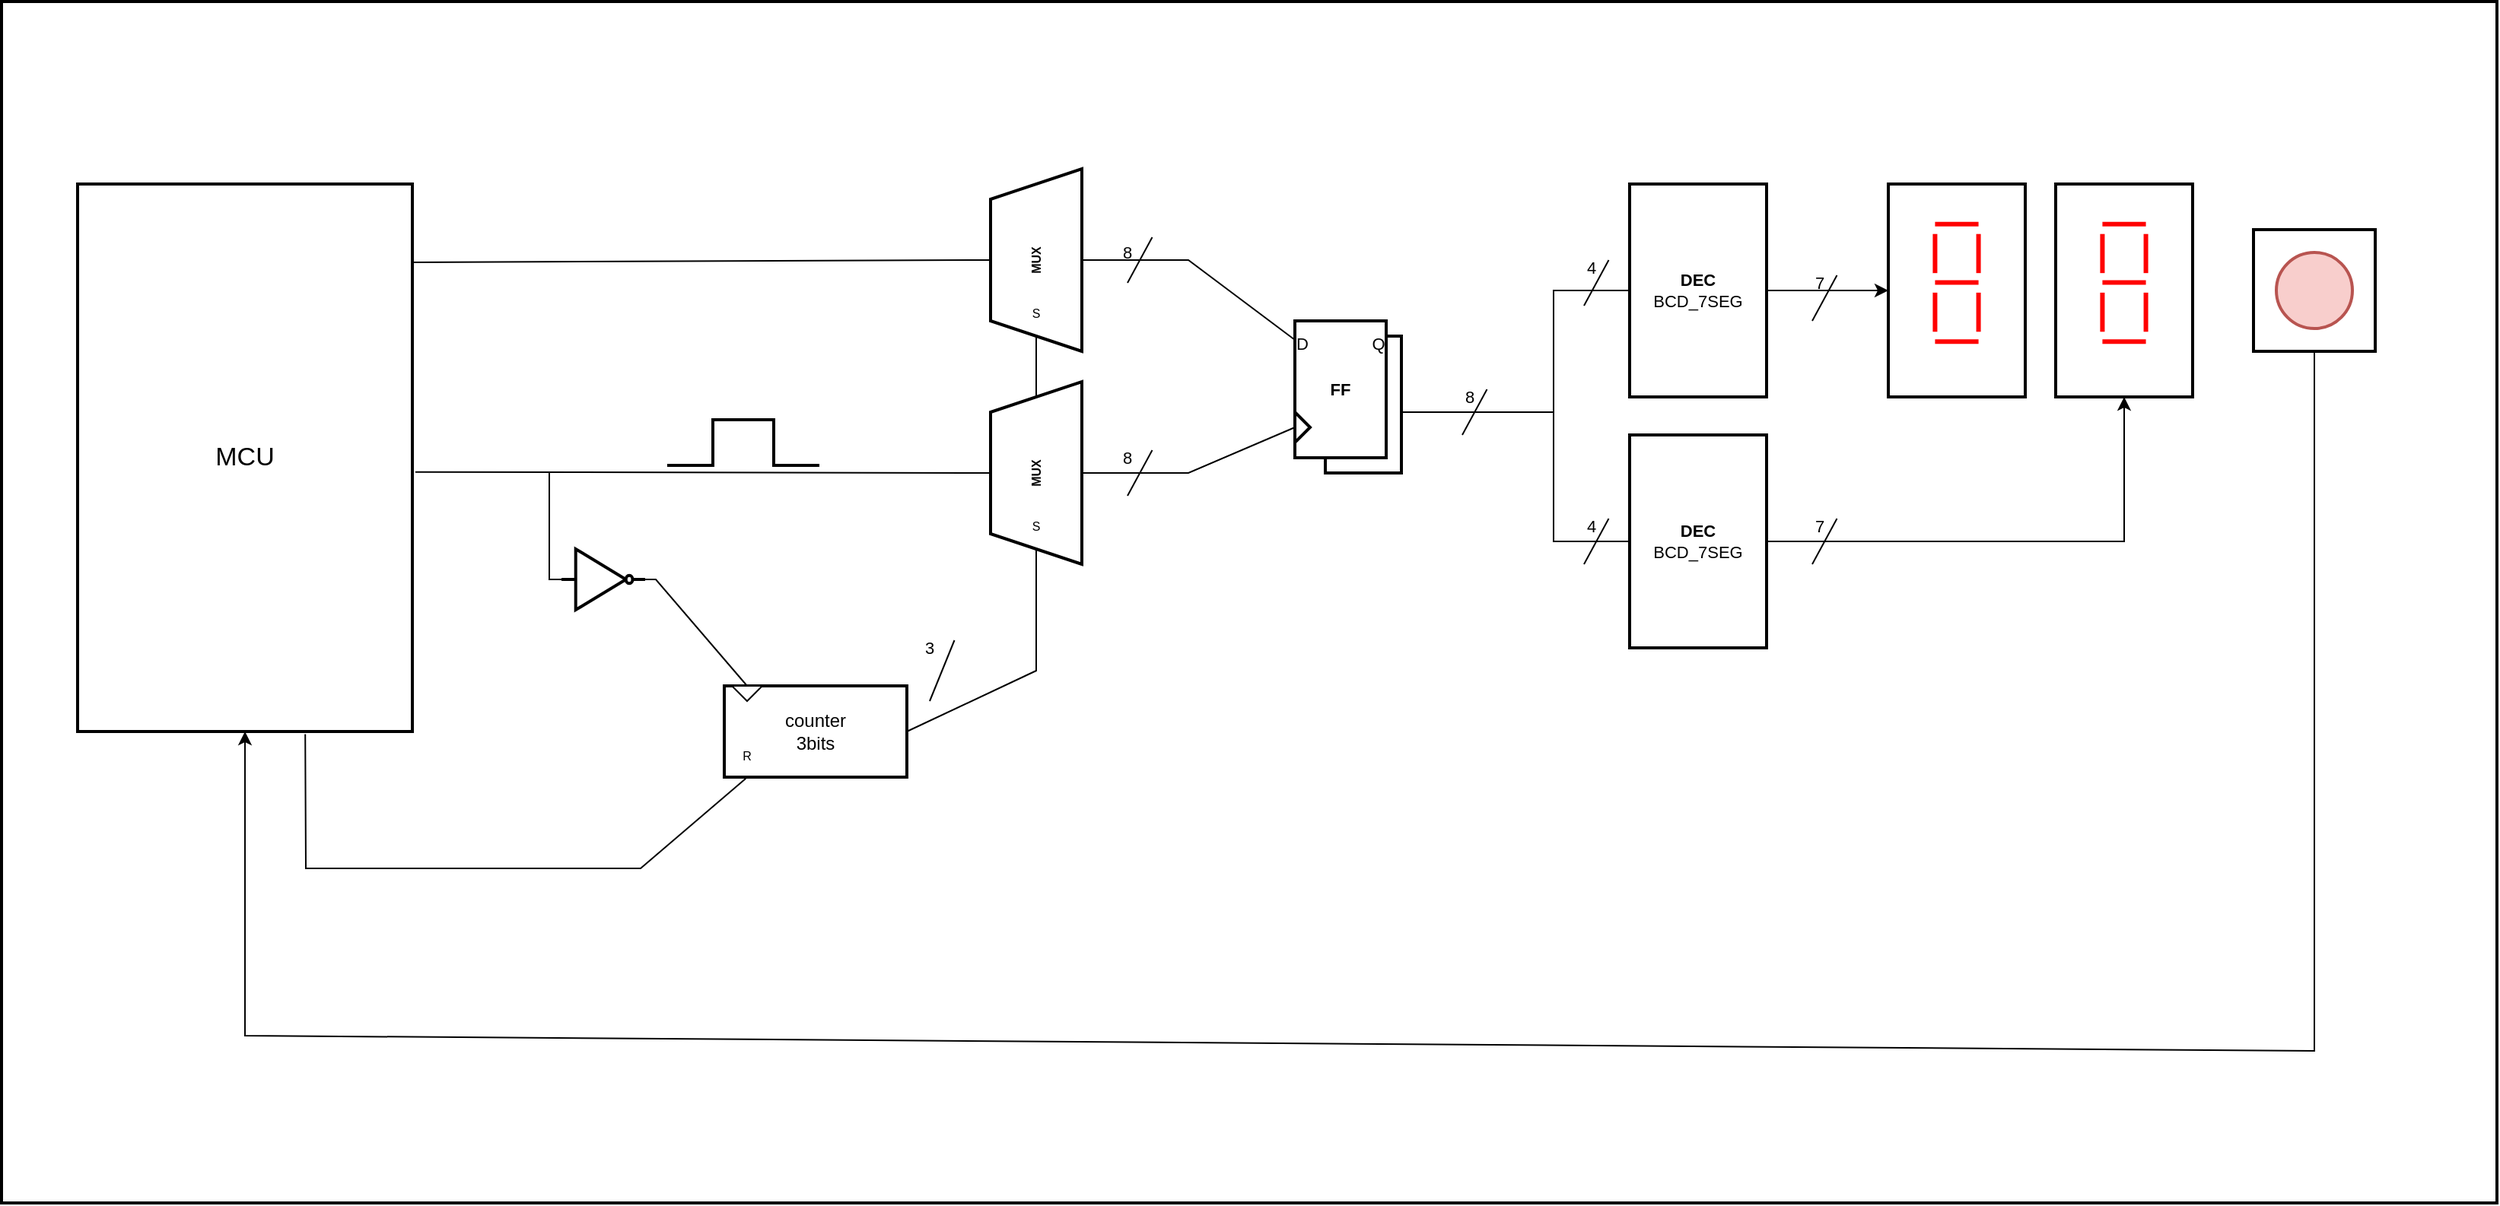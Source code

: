 <mxfile version="18.0.6" type="device"><diagram id="hAZj1dEHh-MPPEKbEgYe" name="FUNCIONAL_Y_CONEXION"><mxGraphModel dx="1827" dy="1413" grid="1" gridSize="10" guides="1" tooltips="1" connect="1" arrows="1" fold="1" page="1" pageScale="1" pageWidth="850" pageHeight="1100" math="0" shadow="0"><root><mxCell id="0"/><mxCell id="1" parent="0"/><mxCell id="VprOt9ZYResvDbmDzYCM-124" value="" style="rounded=0;whiteSpace=wrap;html=1;fontSize=11;strokeWidth=2;" vertex="1" parent="1"><mxGeometry x="30" width="1640" height="790" as="geometry"/></mxCell><mxCell id="VprOt9ZYResvDbmDzYCM-1" value="&lt;font style=&quot;font-size: 17px;&quot;&gt;MCU&lt;/font&gt;" style="rounded=0;whiteSpace=wrap;html=1;strokeWidth=2;" vertex="1" parent="1"><mxGeometry x="80" y="120" width="220" height="360" as="geometry"/></mxCell><mxCell id="VprOt9ZYResvDbmDzYCM-5" value="" style="group;strokeWidth=1;" vertex="1" connectable="0" parent="1"><mxGeometry x="490" y="450" width="135" height="70" as="geometry"/></mxCell><mxCell id="VprOt9ZYResvDbmDzYCM-2" value="counter&lt;br&gt;3bits" style="rounded=0;whiteSpace=wrap;html=1;strokeWidth=2;" vertex="1" parent="VprOt9ZYResvDbmDzYCM-5"><mxGeometry x="15" width="120" height="60" as="geometry"/></mxCell><mxCell id="VprOt9ZYResvDbmDzYCM-3" value="" style="triangle;whiteSpace=wrap;html=1;rotation=90;" vertex="1" parent="VprOt9ZYResvDbmDzYCM-5"><mxGeometry x="25" y="-5" width="10" height="20" as="geometry"/></mxCell><mxCell id="VprOt9ZYResvDbmDzYCM-4" value="&lt;font style=&quot;font-size: 8px;&quot;&gt;R&lt;/font&gt;" style="text;html=1;strokeColor=none;fillColor=none;align=center;verticalAlign=middle;whiteSpace=wrap;rounded=0;" vertex="1" parent="VprOt9ZYResvDbmDzYCM-5"><mxGeometry x="25" y="40" width="10" height="10" as="geometry"/></mxCell><mxCell id="VprOt9ZYResvDbmDzYCM-8" value="" style="verticalLabelPosition=bottom;shadow=0;dashed=0;align=center;html=1;verticalAlign=top;shape=mxgraph.electrical.logic_gates.inverter_2;fontSize=8;strokeWidth=2;rotation=0;" vertex="1" parent="1"><mxGeometry x="398" y="360" width="55" height="40" as="geometry"/></mxCell><mxCell id="VprOt9ZYResvDbmDzYCM-9" value="" style="endArrow=none;html=1;rounded=0;fontSize=8;entryX=0.953;entryY=0.499;entryDx=0;entryDy=0;entryPerimeter=0;exitX=0;exitY=0.5;exitDx=0;exitDy=0;" edge="1" parent="1" source="VprOt9ZYResvDbmDzYCM-3" target="VprOt9ZYResvDbmDzYCM-8"><mxGeometry width="50" height="50" relative="1" as="geometry"><mxPoint x="400" y="420" as="sourcePoint"/><mxPoint x="450" y="370" as="targetPoint"/><Array as="points"><mxPoint x="460" y="380"/></Array></mxGeometry></mxCell><mxCell id="VprOt9ZYResvDbmDzYCM-19" value="" style="group;rotation=-180;textDirection=ltr;" vertex="1" connectable="0" parent="1"><mxGeometry x="680" y="110" width="60" height="120" as="geometry"/></mxCell><mxCell id="VprOt9ZYResvDbmDzYCM-20" value="&lt;b&gt;MUX&lt;/b&gt;" style="shape=trapezoid;perimeter=trapezoidPerimeter;whiteSpace=wrap;html=1;fixedSize=1;fontSize=8;strokeWidth=2;rotation=-90;" vertex="1" parent="VprOt9ZYResvDbmDzYCM-19"><mxGeometry x="-30" y="30" width="120" height="60" as="geometry"/></mxCell><mxCell id="VprOt9ZYResvDbmDzYCM-21" value="S" style="text;html=1;strokeColor=none;fillColor=none;align=center;verticalAlign=middle;whiteSpace=wrap;rounded=0;fontSize=8;" vertex="1" parent="VprOt9ZYResvDbmDzYCM-19"><mxGeometry x="25" y="90" width="10" height="10" as="geometry"/></mxCell><mxCell id="VprOt9ZYResvDbmDzYCM-29" value="" style="group" vertex="1" connectable="0" parent="1"><mxGeometry x="880" y="210" width="70" height="100" as="geometry"/></mxCell><mxCell id="VprOt9ZYResvDbmDzYCM-23" value="" style="rounded=0;whiteSpace=wrap;html=1;fontSize=8;strokeWidth=2;" vertex="1" parent="VprOt9ZYResvDbmDzYCM-29"><mxGeometry x="20" y="10" width="50" height="90" as="geometry"/></mxCell><mxCell id="VprOt9ZYResvDbmDzYCM-24" value="" style="rounded=0;whiteSpace=wrap;html=1;fontSize=8;strokeWidth=2;" vertex="1" parent="VprOt9ZYResvDbmDzYCM-29"><mxGeometry width="60" height="90" as="geometry"/></mxCell><mxCell id="VprOt9ZYResvDbmDzYCM-25" value="" style="triangle;whiteSpace=wrap;html=1;fontSize=8;strokeWidth=2;" vertex="1" parent="VprOt9ZYResvDbmDzYCM-29"><mxGeometry y="60" width="10" height="20" as="geometry"/></mxCell><mxCell id="VprOt9ZYResvDbmDzYCM-26" value="&lt;font style=&quot;font-size: 11px;&quot;&gt;D&lt;/font&gt;" style="text;html=1;strokeColor=none;fillColor=none;align=center;verticalAlign=middle;whiteSpace=wrap;rounded=0;fontSize=8;" vertex="1" parent="VprOt9ZYResvDbmDzYCM-29"><mxGeometry y="10" width="10" height="10" as="geometry"/></mxCell><mxCell id="VprOt9ZYResvDbmDzYCM-27" value="&lt;font style=&quot;font-size: 11px;&quot;&gt;Q&lt;/font&gt;" style="text;html=1;strokeColor=none;fillColor=none;align=center;verticalAlign=middle;whiteSpace=wrap;rounded=0;fontSize=8;" vertex="1" parent="VprOt9ZYResvDbmDzYCM-29"><mxGeometry x="50" y="10" width="10" height="10" as="geometry"/></mxCell><mxCell id="VprOt9ZYResvDbmDzYCM-28" value="&lt;b&gt;FF&lt;br&gt;&lt;/b&gt;" style="text;html=1;strokeColor=none;fillColor=none;align=center;verticalAlign=middle;whiteSpace=wrap;rounded=0;fontSize=11;" vertex="1" parent="VprOt9ZYResvDbmDzYCM-29"><mxGeometry y="30" width="60" height="30" as="geometry"/></mxCell><mxCell id="VprOt9ZYResvDbmDzYCM-37" value="" style="endArrow=none;html=1;rounded=0;fontSize=11;entryX=1;entryY=0.5;entryDx=0;entryDy=0;exitX=0;exitY=0.5;exitDx=0;exitDy=0;" edge="1" parent="1" source="VprOt9ZYResvDbmDzYCM-20" target="VprOt9ZYResvDbmDzYCM-2"><mxGeometry width="50" height="50" relative="1" as="geometry"><mxPoint x="840" y="180" as="sourcePoint"/><mxPoint x="890" y="130" as="targetPoint"/><Array as="points"><mxPoint x="710" y="430"/><mxPoint x="710" y="440"/></Array></mxGeometry></mxCell><mxCell id="VprOt9ZYResvDbmDzYCM-14" value="" style="group;rotation=-180;textDirection=ltr;" vertex="1" connectable="0" parent="1"><mxGeometry x="680" y="250" width="60" height="120" as="geometry"/></mxCell><mxCell id="VprOt9ZYResvDbmDzYCM-10" value="&lt;b&gt;MUX&lt;/b&gt;" style="shape=trapezoid;perimeter=trapezoidPerimeter;whiteSpace=wrap;html=1;fixedSize=1;fontSize=8;strokeWidth=2;rotation=-90;" vertex="1" parent="VprOt9ZYResvDbmDzYCM-14"><mxGeometry x="-30" y="30" width="120" height="60" as="geometry"/></mxCell><mxCell id="VprOt9ZYResvDbmDzYCM-18" value="S" style="text;html=1;strokeColor=none;fillColor=none;align=center;verticalAlign=middle;whiteSpace=wrap;rounded=0;fontSize=8;" vertex="1" parent="VprOt9ZYResvDbmDzYCM-14"><mxGeometry x="25" y="90" width="10" height="10" as="geometry"/></mxCell><mxCell id="VprOt9ZYResvDbmDzYCM-39" value="" style="endArrow=none;html=1;rounded=0;fontSize=11;exitX=0.5;exitY=1;exitDx=0;exitDy=0;entryX=0;entryY=0.25;entryDx=0;entryDy=0;" edge="1" parent="1" source="VprOt9ZYResvDbmDzYCM-20" target="VprOt9ZYResvDbmDzYCM-26"><mxGeometry width="50" height="50" relative="1" as="geometry"><mxPoint x="840" y="360" as="sourcePoint"/><mxPoint x="890" y="310" as="targetPoint"/><Array as="points"><mxPoint x="810" y="170"/></Array></mxGeometry></mxCell><mxCell id="VprOt9ZYResvDbmDzYCM-40" value="" style="endArrow=none;html=1;rounded=0;fontSize=11;exitX=0.5;exitY=1;exitDx=0;exitDy=0;entryX=0;entryY=0.5;entryDx=0;entryDy=0;" edge="1" parent="1" source="VprOt9ZYResvDbmDzYCM-10" target="VprOt9ZYResvDbmDzYCM-25"><mxGeometry width="50" height="50" relative="1" as="geometry"><mxPoint x="840" y="360" as="sourcePoint"/><mxPoint x="890" y="310" as="targetPoint"/><Array as="points"><mxPoint x="810" y="310"/></Array></mxGeometry></mxCell><mxCell id="VprOt9ZYResvDbmDzYCM-41" value="" style="endArrow=none;html=1;rounded=0;fontSize=11;entryX=0;entryY=0.5;entryDx=0;entryDy=0;entryPerimeter=0;" edge="1" parent="1" target="VprOt9ZYResvDbmDzYCM-8"><mxGeometry width="50" height="50" relative="1" as="geometry"><mxPoint x="390" y="310" as="sourcePoint"/><mxPoint x="450" y="310" as="targetPoint"/><Array as="points"><mxPoint x="390" y="380"/></Array></mxGeometry></mxCell><mxCell id="VprOt9ZYResvDbmDzYCM-42" value="" style="endArrow=none;html=1;rounded=0;fontSize=11;entryX=0.5;entryY=0;entryDx=0;entryDy=0;exitX=1.009;exitY=0.526;exitDx=0;exitDy=0;exitPerimeter=0;" edge="1" parent="1" source="VprOt9ZYResvDbmDzYCM-1" target="VprOt9ZYResvDbmDzYCM-10"><mxGeometry width="50" height="50" relative="1" as="geometry"><mxPoint x="400" y="360" as="sourcePoint"/><mxPoint x="450" y="310" as="targetPoint"/></mxGeometry></mxCell><mxCell id="VprOt9ZYResvDbmDzYCM-43" value="" style="endArrow=none;html=1;rounded=0;fontSize=11;entryX=0.5;entryY=0;entryDx=0;entryDy=0;exitX=0.999;exitY=0.143;exitDx=0;exitDy=0;exitPerimeter=0;" edge="1" parent="1" source="VprOt9ZYResvDbmDzYCM-1" target="VprOt9ZYResvDbmDzYCM-20"><mxGeometry width="50" height="50" relative="1" as="geometry"><mxPoint x="400" y="360" as="sourcePoint"/><mxPoint x="450" y="310" as="targetPoint"/></mxGeometry></mxCell><mxCell id="VprOt9ZYResvDbmDzYCM-45" value="" style="endArrow=none;html=1;rounded=0;fontSize=11;entryX=0.118;entryY=1.014;entryDx=0;entryDy=0;entryPerimeter=0;exitX=0.68;exitY=1.005;exitDx=0;exitDy=0;exitPerimeter=0;" edge="1" parent="1" source="VprOt9ZYResvDbmDzYCM-1" target="VprOt9ZYResvDbmDzYCM-2"><mxGeometry width="50" height="50" relative="1" as="geometry"><mxPoint x="395" y="560" as="sourcePoint"/><mxPoint x="445" y="510" as="targetPoint"/><Array as="points"><mxPoint x="230" y="570"/><mxPoint x="450" y="570"/></Array></mxGeometry></mxCell><mxCell id="VprOt9ZYResvDbmDzYCM-49" value="" style="group" vertex="1" connectable="0" parent="1"><mxGeometry x="1510" y="150" width="80" height="80" as="geometry"/></mxCell><mxCell id="VprOt9ZYResvDbmDzYCM-46" value="" style="whiteSpace=wrap;html=1;aspect=fixed;fontSize=11;strokeWidth=2;" vertex="1" parent="VprOt9ZYResvDbmDzYCM-49"><mxGeometry width="80" height="80" as="geometry"/></mxCell><mxCell id="VprOt9ZYResvDbmDzYCM-47" value="" style="ellipse;whiteSpace=wrap;html=1;aspect=fixed;fontSize=11;strokeWidth=2;fillColor=#f8cecc;strokeColor=#b85450;" vertex="1" parent="VprOt9ZYResvDbmDzYCM-49"><mxGeometry x="15" y="15" width="50" height="50" as="geometry"/></mxCell><mxCell id="VprOt9ZYResvDbmDzYCM-51" value="" style="endArrow=none;html=1;rounded=0;fontSize=11;" edge="1" parent="1"><mxGeometry width="50" height="50" relative="1" as="geometry"><mxPoint x="656.25" y="420" as="sourcePoint"/><mxPoint x="640" y="460" as="targetPoint"/></mxGeometry></mxCell><mxCell id="VprOt9ZYResvDbmDzYCM-53" value="" style="endArrow=none;html=1;rounded=0;fontSize=11;" edge="1" parent="1"><mxGeometry width="50" height="50" relative="1" as="geometry"><mxPoint x="786.25" y="155" as="sourcePoint"/><mxPoint x="770" y="185" as="targetPoint"/></mxGeometry></mxCell><mxCell id="VprOt9ZYResvDbmDzYCM-54" value="" style="endArrow=none;html=1;rounded=0;fontSize=11;" edge="1" parent="1"><mxGeometry width="50" height="50" relative="1" as="geometry"><mxPoint x="786.25" y="295" as="sourcePoint"/><mxPoint x="770" y="325" as="targetPoint"/></mxGeometry></mxCell><mxCell id="VprOt9ZYResvDbmDzYCM-55" value="3" style="text;html=1;strokeColor=none;fillColor=none;align=center;verticalAlign=middle;whiteSpace=wrap;rounded=0;fontSize=11;" vertex="1" parent="1"><mxGeometry x="610" y="410" width="60" height="30" as="geometry"/></mxCell><mxCell id="VprOt9ZYResvDbmDzYCM-56" value="8" style="text;html=1;strokeColor=none;fillColor=none;align=center;verticalAlign=middle;whiteSpace=wrap;rounded=0;fontSize=11;" vertex="1" parent="1"><mxGeometry x="740" y="150" width="60" height="30" as="geometry"/></mxCell><mxCell id="VprOt9ZYResvDbmDzYCM-57" value="8" style="text;html=1;strokeColor=none;fillColor=none;align=center;verticalAlign=middle;whiteSpace=wrap;rounded=0;fontSize=11;" vertex="1" parent="1"><mxGeometry x="760" y="292.5" width="20" height="15" as="geometry"/></mxCell><mxCell id="VprOt9ZYResvDbmDzYCM-113" value="" style="edgeStyle=orthogonalEdgeStyle;rounded=0;orthogonalLoop=1;jettySize=auto;html=1;fontSize=11;strokeColor=#000000;strokeWidth=1;" edge="1" parent="1" source="VprOt9ZYResvDbmDzYCM-58" target="VprOt9ZYResvDbmDzYCM-103"><mxGeometry relative="1" as="geometry"/></mxCell><mxCell id="VprOt9ZYResvDbmDzYCM-58" value="&lt;b&gt;DEC&lt;br&gt;&lt;/b&gt;BCD_7SEG" style="rounded=0;whiteSpace=wrap;html=1;fontSize=11;strokeWidth=2;" vertex="1" parent="1"><mxGeometry x="1100" y="120" width="90" height="140" as="geometry"/></mxCell><mxCell id="VprOt9ZYResvDbmDzYCM-101" value="" style="edgeStyle=orthogonalEdgeStyle;rounded=0;orthogonalLoop=1;jettySize=auto;html=1;fontSize=11;strokeColor=#000000;strokeWidth=1;" edge="1" parent="1" source="VprOt9ZYResvDbmDzYCM-59" target="VprOt9ZYResvDbmDzYCM-88"><mxGeometry relative="1" as="geometry"/></mxCell><mxCell id="VprOt9ZYResvDbmDzYCM-59" value="&lt;b&gt;DEC&lt;br&gt;&lt;/b&gt;BCD_7SEG" style="rounded=0;whiteSpace=wrap;html=1;fontSize=11;strokeWidth=2;" vertex="1" parent="1"><mxGeometry x="1100" y="285" width="90" height="140" as="geometry"/></mxCell><mxCell id="VprOt9ZYResvDbmDzYCM-62" value="" style="endArrow=none;html=1;rounded=0;fontSize=11;entryX=0;entryY=0.5;entryDx=0;entryDy=0;exitX=0;exitY=0.5;exitDx=0;exitDy=0;" edge="1" parent="1" source="VprOt9ZYResvDbmDzYCM-59" target="VprOt9ZYResvDbmDzYCM-58"><mxGeometry width="50" height="50" relative="1" as="geometry"><mxPoint x="950" y="290" as="sourcePoint"/><mxPoint x="1000" y="240" as="targetPoint"/><Array as="points"><mxPoint x="1050" y="355"/><mxPoint x="1050" y="190"/></Array></mxGeometry></mxCell><mxCell id="VprOt9ZYResvDbmDzYCM-63" value="" style="endArrow=none;html=1;rounded=0;fontSize=11;" edge="1" parent="1"><mxGeometry width="50" height="50" relative="1" as="geometry"><mxPoint x="950" y="270" as="sourcePoint"/><mxPoint x="1050" y="270" as="targetPoint"/></mxGeometry></mxCell><mxCell id="VprOt9ZYResvDbmDzYCM-64" value="8" style="text;html=1;strokeColor=none;fillColor=none;align=center;verticalAlign=middle;whiteSpace=wrap;rounded=0;fontSize=11;" vertex="1" parent="1"><mxGeometry x="990" y="245" width="10" height="30" as="geometry"/></mxCell><mxCell id="VprOt9ZYResvDbmDzYCM-65" value="" style="endArrow=none;html=1;rounded=0;fontSize=11;" edge="1" parent="1"><mxGeometry width="50" height="50" relative="1" as="geometry"><mxPoint x="1006.25" y="255" as="sourcePoint"/><mxPoint x="990" y="285" as="targetPoint"/></mxGeometry></mxCell><mxCell id="VprOt9ZYResvDbmDzYCM-70" value="" style="group" vertex="1" connectable="0" parent="1"><mxGeometry x="1070" y="160" width="16.25" height="40" as="geometry"/></mxCell><mxCell id="VprOt9ZYResvDbmDzYCM-68" value="4" style="text;html=1;strokeColor=none;fillColor=none;align=center;verticalAlign=middle;whiteSpace=wrap;rounded=0;fontSize=11;" vertex="1" parent="VprOt9ZYResvDbmDzYCM-70"><mxGeometry width="10" height="30" as="geometry"/></mxCell><mxCell id="VprOt9ZYResvDbmDzYCM-69" value="" style="endArrow=none;html=1;rounded=0;fontSize=11;" edge="1" parent="VprOt9ZYResvDbmDzYCM-70"><mxGeometry width="50" height="50" relative="1" as="geometry"><mxPoint x="16.25" y="10" as="sourcePoint"/><mxPoint y="40" as="targetPoint"/></mxGeometry></mxCell><mxCell id="VprOt9ZYResvDbmDzYCM-72" value="" style="group" vertex="1" connectable="0" parent="1"><mxGeometry x="1070" y="330" width="16.25" height="40" as="geometry"/></mxCell><mxCell id="VprOt9ZYResvDbmDzYCM-73" value="4" style="text;html=1;strokeColor=none;fillColor=none;align=center;verticalAlign=middle;whiteSpace=wrap;rounded=0;fontSize=11;" vertex="1" parent="VprOt9ZYResvDbmDzYCM-72"><mxGeometry width="10" height="30" as="geometry"/></mxCell><mxCell id="VprOt9ZYResvDbmDzYCM-74" value="" style="endArrow=none;html=1;rounded=0;fontSize=11;" edge="1" parent="VprOt9ZYResvDbmDzYCM-72"><mxGeometry width="50" height="50" relative="1" as="geometry"><mxPoint x="16.25" y="10" as="sourcePoint"/><mxPoint y="40" as="targetPoint"/></mxGeometry></mxCell><mxCell id="VprOt9ZYResvDbmDzYCM-87" value="" style="group" vertex="1" connectable="0" parent="1"><mxGeometry x="1380" y="120" width="90" height="140" as="geometry"/></mxCell><mxCell id="VprOt9ZYResvDbmDzYCM-88" value="" style="rounded=0;whiteSpace=wrap;html=1;fontSize=11;strokeWidth=2;" vertex="1" parent="VprOt9ZYResvDbmDzYCM-87"><mxGeometry width="90" height="140" as="geometry"/></mxCell><mxCell id="VprOt9ZYResvDbmDzYCM-89" value="" style="group" vertex="1" connectable="0" parent="VprOt9ZYResvDbmDzYCM-87"><mxGeometry x="20" y="20" width="50" height="90" as="geometry"/></mxCell><mxCell id="VprOt9ZYResvDbmDzYCM-91" value="" style="group" vertex="1" connectable="0" parent="VprOt9ZYResvDbmDzYCM-89"><mxGeometry x="10.714" y="6.429" width="28.571" height="77.143" as="geometry"/></mxCell><mxCell id="VprOt9ZYResvDbmDzYCM-92" value="" style="endArrow=none;html=1;rounded=0;fontSize=11;strokeWidth=3;strokeColor=#FF0000;" edge="1" parent="VprOt9ZYResvDbmDzYCM-91"><mxGeometry width="50" height="50" relative="1" as="geometry"><mxPoint as="sourcePoint"/><mxPoint x="28.571" as="targetPoint"/></mxGeometry></mxCell><mxCell id="VprOt9ZYResvDbmDzYCM-93" value="" style="endArrow=none;html=1;rounded=0;fontSize=11;strokeWidth=3;strokeColor=#FF0000;" edge="1" parent="VprOt9ZYResvDbmDzYCM-91"><mxGeometry width="50" height="50" relative="1" as="geometry"><mxPoint y="6.429" as="sourcePoint"/><mxPoint y="32.143" as="targetPoint"/></mxGeometry></mxCell><mxCell id="VprOt9ZYResvDbmDzYCM-94" value="" style="endArrow=none;html=1;rounded=0;fontSize=11;strokeWidth=3;strokeColor=#FF0000;" edge="1" parent="VprOt9ZYResvDbmDzYCM-91"><mxGeometry width="50" height="50" relative="1" as="geometry"><mxPoint y="38.314" as="sourcePoint"/><mxPoint x="28.571" y="38.314" as="targetPoint"/></mxGeometry></mxCell><mxCell id="VprOt9ZYResvDbmDzYCM-95" value="" style="endArrow=none;html=1;rounded=0;fontSize=11;strokeWidth=3;strokeColor=#FF0000;" edge="1" parent="VprOt9ZYResvDbmDzYCM-91"><mxGeometry width="50" height="50" relative="1" as="geometry"><mxPoint y="45" as="sourcePoint"/><mxPoint y="70.714" as="targetPoint"/></mxGeometry></mxCell><mxCell id="VprOt9ZYResvDbmDzYCM-96" value="" style="endArrow=none;html=1;rounded=0;fontSize=11;strokeWidth=3;strokeColor=#FF0000;" edge="1" parent="VprOt9ZYResvDbmDzYCM-91"><mxGeometry width="50" height="50" relative="1" as="geometry"><mxPoint x="28.571" y="6.429" as="sourcePoint"/><mxPoint x="28.571" y="32.143" as="targetPoint"/></mxGeometry></mxCell><mxCell id="VprOt9ZYResvDbmDzYCM-97" value="" style="endArrow=none;html=1;rounded=0;fontSize=11;strokeWidth=3;strokeColor=#FF0000;" edge="1" parent="VprOt9ZYResvDbmDzYCM-91"><mxGeometry width="50" height="50" relative="1" as="geometry"><mxPoint x="28.571" y="45" as="sourcePoint"/><mxPoint x="28.571" y="70.714" as="targetPoint"/></mxGeometry></mxCell><mxCell id="VprOt9ZYResvDbmDzYCM-98" value="" style="endArrow=none;html=1;rounded=0;fontSize=11;strokeWidth=3;strokeColor=#FF0000;" edge="1" parent="VprOt9ZYResvDbmDzYCM-91"><mxGeometry width="50" height="50" relative="1" as="geometry"><mxPoint y="77.143" as="sourcePoint"/><mxPoint x="28.571" y="77.143" as="targetPoint"/></mxGeometry></mxCell><mxCell id="VprOt9ZYResvDbmDzYCM-102" value="" style="group" vertex="1" connectable="0" parent="1"><mxGeometry x="1270" y="120" width="90" height="140" as="geometry"/></mxCell><mxCell id="VprOt9ZYResvDbmDzYCM-103" value="" style="rounded=0;whiteSpace=wrap;html=1;fontSize=11;strokeWidth=2;" vertex="1" parent="VprOt9ZYResvDbmDzYCM-102"><mxGeometry width="90" height="140" as="geometry"/></mxCell><mxCell id="VprOt9ZYResvDbmDzYCM-104" value="" style="group" vertex="1" connectable="0" parent="VprOt9ZYResvDbmDzYCM-102"><mxGeometry x="20" y="20" width="50" height="90" as="geometry"/></mxCell><mxCell id="VprOt9ZYResvDbmDzYCM-105" value="" style="group" vertex="1" connectable="0" parent="VprOt9ZYResvDbmDzYCM-104"><mxGeometry x="10.714" y="6.429" width="28.571" height="77.143" as="geometry"/></mxCell><mxCell id="VprOt9ZYResvDbmDzYCM-106" value="" style="endArrow=none;html=1;rounded=0;fontSize=11;strokeWidth=3;strokeColor=#FF0000;" edge="1" parent="VprOt9ZYResvDbmDzYCM-105"><mxGeometry width="50" height="50" relative="1" as="geometry"><mxPoint as="sourcePoint"/><mxPoint x="28.571" as="targetPoint"/></mxGeometry></mxCell><mxCell id="VprOt9ZYResvDbmDzYCM-107" value="" style="endArrow=none;html=1;rounded=0;fontSize=11;strokeWidth=3;strokeColor=#FF0000;" edge="1" parent="VprOt9ZYResvDbmDzYCM-105"><mxGeometry width="50" height="50" relative="1" as="geometry"><mxPoint y="6.429" as="sourcePoint"/><mxPoint y="32.143" as="targetPoint"/></mxGeometry></mxCell><mxCell id="VprOt9ZYResvDbmDzYCM-108" value="" style="endArrow=none;html=1;rounded=0;fontSize=11;strokeWidth=3;strokeColor=#FF0000;" edge="1" parent="VprOt9ZYResvDbmDzYCM-105"><mxGeometry width="50" height="50" relative="1" as="geometry"><mxPoint y="38.314" as="sourcePoint"/><mxPoint x="28.571" y="38.314" as="targetPoint"/></mxGeometry></mxCell><mxCell id="VprOt9ZYResvDbmDzYCM-109" value="" style="endArrow=none;html=1;rounded=0;fontSize=11;strokeWidth=3;strokeColor=#FF0000;" edge="1" parent="VprOt9ZYResvDbmDzYCM-105"><mxGeometry width="50" height="50" relative="1" as="geometry"><mxPoint y="45" as="sourcePoint"/><mxPoint y="70.714" as="targetPoint"/></mxGeometry></mxCell><mxCell id="VprOt9ZYResvDbmDzYCM-110" value="" style="endArrow=none;html=1;rounded=0;fontSize=11;strokeWidth=3;strokeColor=#FF0000;" edge="1" parent="VprOt9ZYResvDbmDzYCM-105"><mxGeometry width="50" height="50" relative="1" as="geometry"><mxPoint x="28.571" y="6.429" as="sourcePoint"/><mxPoint x="28.571" y="32.143" as="targetPoint"/></mxGeometry></mxCell><mxCell id="VprOt9ZYResvDbmDzYCM-111" value="" style="endArrow=none;html=1;rounded=0;fontSize=11;strokeWidth=3;strokeColor=#FF0000;" edge="1" parent="VprOt9ZYResvDbmDzYCM-105"><mxGeometry width="50" height="50" relative="1" as="geometry"><mxPoint x="28.571" y="45" as="sourcePoint"/><mxPoint x="28.571" y="70.714" as="targetPoint"/></mxGeometry></mxCell><mxCell id="VprOt9ZYResvDbmDzYCM-112" value="" style="endArrow=none;html=1;rounded=0;fontSize=11;strokeWidth=3;strokeColor=#FF0000;" edge="1" parent="VprOt9ZYResvDbmDzYCM-105"><mxGeometry width="50" height="50" relative="1" as="geometry"><mxPoint y="77.143" as="sourcePoint"/><mxPoint x="28.571" y="77.143" as="targetPoint"/></mxGeometry></mxCell><mxCell id="VprOt9ZYResvDbmDzYCM-114" value="" style="group" vertex="1" connectable="0" parent="1"><mxGeometry x="1220" y="170" width="16.25" height="40" as="geometry"/></mxCell><mxCell id="VprOt9ZYResvDbmDzYCM-115" value="7" style="text;html=1;strokeColor=none;fillColor=none;align=center;verticalAlign=middle;whiteSpace=wrap;rounded=0;fontSize=11;" vertex="1" parent="VprOt9ZYResvDbmDzYCM-114"><mxGeometry width="10" height="30" as="geometry"/></mxCell><mxCell id="VprOt9ZYResvDbmDzYCM-116" value="" style="endArrow=none;html=1;rounded=0;fontSize=11;" edge="1" parent="VprOt9ZYResvDbmDzYCM-114"><mxGeometry width="50" height="50" relative="1" as="geometry"><mxPoint x="16.25" y="10" as="sourcePoint"/><mxPoint y="40" as="targetPoint"/></mxGeometry></mxCell><mxCell id="VprOt9ZYResvDbmDzYCM-117" value="" style="group" vertex="1" connectable="0" parent="1"><mxGeometry x="1220" y="330" width="16.25" height="40" as="geometry"/></mxCell><mxCell id="VprOt9ZYResvDbmDzYCM-118" value="7" style="text;html=1;strokeColor=none;fillColor=none;align=center;verticalAlign=middle;whiteSpace=wrap;rounded=0;fontSize=11;" vertex="1" parent="VprOt9ZYResvDbmDzYCM-117"><mxGeometry width="10" height="30" as="geometry"/></mxCell><mxCell id="VprOt9ZYResvDbmDzYCM-119" value="" style="endArrow=none;html=1;rounded=0;fontSize=11;" edge="1" parent="VprOt9ZYResvDbmDzYCM-117"><mxGeometry width="50" height="50" relative="1" as="geometry"><mxPoint x="16.25" y="10" as="sourcePoint"/><mxPoint y="40" as="targetPoint"/></mxGeometry></mxCell><mxCell id="VprOt9ZYResvDbmDzYCM-122" value="" style="endArrow=classic;html=1;rounded=0;fontSize=11;strokeColor=#000000;strokeWidth=1;exitX=0.5;exitY=1;exitDx=0;exitDy=0;entryX=0.5;entryY=1;entryDx=0;entryDy=0;" edge="1" parent="1" source="VprOt9ZYResvDbmDzYCM-46" target="VprOt9ZYResvDbmDzYCM-1"><mxGeometry width="50" height="50" relative="1" as="geometry"><mxPoint x="810" y="140" as="sourcePoint"/><mxPoint x="860" y="90" as="targetPoint"/><Array as="points"><mxPoint x="1550" y="690"/><mxPoint x="190" y="680"/></Array></mxGeometry></mxCell><mxCell id="VprOt9ZYResvDbmDzYCM-123" value="" style="endArrow=none;html=1;rounded=0;fontSize=11;strokeColor=#000000;strokeWidth=2;" edge="1" parent="1"><mxGeometry width="50" height="50" relative="1" as="geometry"><mxPoint x="467.5" y="305" as="sourcePoint"/><mxPoint x="567.5" y="305" as="targetPoint"/><Array as="points"><mxPoint x="497.5" y="305"/><mxPoint x="497.5" y="275"/><mxPoint x="537.5" y="275"/><mxPoint x="537.5" y="305"/></Array></mxGeometry></mxCell></root></mxGraphModel></diagram></mxfile>